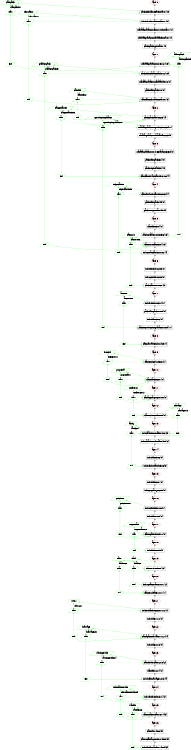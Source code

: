 digraph communication_graph {
	rankdir=BT;
	size="8,5;"
	layer_0 [ color="#ff0000" label="layer 0"];
	patch_infoClansInPatch_start_1 [ shape = rect label="patch_infoClansInPatch_start_1 [-3]" ];
	patch_infoClansInPatch_start_1 -> layer_0;
	indv_indvInformation_start_01 [ shape = rect label="indv_indvInformation_start_01 [-5]" ];
	indv_indvInformation_start_01 -> patch_infoClansInPatch_start_1;
	manada_guanacos_seasonSwitch_start_1 [ shape = rect label="manada_guanacos_seasonSwitch_start_1 [0]" ];
	manada_guanacos_seasonSwitch_start_1 -> indv_indvInformation_start_01;
	manada_guanacos_manadaInfo_start_1 [ shape = rect label="manada_guanacos_manadaInfo_start_1 [0]" ];
	manada_guanacos_manadaInfo_start_1 -> manada_guanacos_seasonSwitch_start_1;
	patch_patchtype_start_1 [ shape = rect label="patch_patchtype_start_1 [0]" ];
	patch_patchtype_start_1 -> manada_guanacos_manadaInfo_start_1;
	layer_1 [ color="#ff0000" label="layer 1"];
	layer_1 ->patch_patchtype_start_1;
	manada_guanacos_move_1_2 [ shape = rect label="manada_guanacos_move_1_2 [-15]" ];
	manada_guanacos_move_1_2 -> layer_1;
	patch_infoGuanacosPatch_1_2 [ shape = rect label="patch_infoGuanacosPatch_1_2 [-15]" ];
	patch_infoGuanacosPatch_1_2 -> manada_guanacos_move_1_2;
	manada_guanacos_manada_idle_1_2 [ shape = rect label="manada_guanacos_manada_idle_1_2 [0]" ];
	manada_guanacos_manada_idle_1_2 -> patch_infoGuanacosPatch_1_2;
	patch_idle_patch_1_2 [ shape = rect label="patch_idle_patch_1_2 [0]" ];
	patch_idle_patch_1_2 -> manada_guanacos_manada_idle_1_2;
	clan_clan_Information_start_01 [ shape = rect label="clan_clan_Information_start_01 [5]" ];
	clan_clan_Information_start_01 -> patch_idle_patch_1_2;
	layer_2 [ color="#ff0000" label="layer 2"];
	layer_2 ->clan_clan_Information_start_01;
	patch_patchcalories_2_3 [ shape = rect label="patch_patchcalories_2_3 [-4]" ];
	patch_patchcalories_2_3 -> layer_2;
	manada_guanacos_reproduccion_2_3 [ shape = rect label="manada_guanacos_reproduccion_2_3 [-17]" ];
	manada_guanacos_reproduccion_2_3 -> patch_patchcalories_2_3;
	manada_guanacos_manada_idle2_2_3 [ shape = rect label="manada_guanacos_manada_idle2_2_3 [0]" ];
	manada_guanacos_manada_idle2_2_3 -> manada_guanacos_reproduccion_2_3;
	layer_3 [ color="#ff0000" label="layer 3"];
	layer_3 ->manada_guanacos_manada_idle2_2_3;
	manada_guanacos_surviveGuanacos_3_end [ shape = rect label="manada_guanacos_surviveGuanacos_3_end [0]" ];
	manada_guanacos_surviveGuanacos_3_end -> layer_3;
	patch_idle_patch_3_4 [ shape = rect label="patch_idle_patch_3_4 [0]" ];
	patch_idle_patch_3_4 -> manada_guanacos_surviveGuanacos_3_end;
	patch_regenerate_3_4 [ shape = rect label="patch_regenerate_3_4 [0]" ];
	patch_regenerate_3_4 -> patch_idle_patch_3_4;
	clan_clan_extract_calories_01_02 [ shape = rect label="clan_clan_extract_calories_01_02 [4]" ];
	clan_clan_extract_calories_01_02 -> patch_regenerate_3_4;
	layer_4 [ color="#ff0000" label="layer 4"];
	layer_4 ->clan_clan_extract_calories_01_02;
	clan_distribute_calories_02_03 [ shape = rect label="clan_distribute_calories_02_03 [-4]" ];
	clan_distribute_calories_02_03 -> layer_4;
	patch_idle_patch_4_5 [ shape = rect label="patch_idle_patch_4_5 [0]" ];
	patch_idle_patch_4_5 -> clan_distribute_calories_02_03;
	patch_snregenerate_4_5 [ shape = rect label="patch_snregenerate_4_5 [0]" ];
	patch_snregenerate_4_5 -> patch_idle_patch_4_5;
	layer_5 [ color="#ff0000" label="layer 5"];
	layer_5 ->patch_snregenerate_4_5;
	clan_idle_03_04 [ shape = rect label="clan_idle_03_04 [0]" ];
	clan_idle_03_04 -> layer_5;
	patch_guanacos_move_5_6 [ shape = rect label="patch_guanacos_move_5_6 [15]" ];
	patch_guanacos_move_5_6 -> clan_idle_03_04;
	clan_move_clan_03_04 [ shape = rect label="clan_move_clan_03_04 [15]" ];
	clan_move_clan_03_04 -> patch_guanacos_move_5_6;
	indv_extractcalories_01_02 [ shape = rect label="indv_extractcalories_01_02 [4]" ];
	indv_extractcalories_01_02 -> clan_move_clan_03_04;
	layer_6 [ color="#ff0000" label="layer 6"];
	layer_6 ->indv_extractcalories_01_02;
	indv_idle_indv_02_03 [ shape = rect label="indv_idle_indv_02_03 [0]" ];
	indv_idle_indv_02_03 -> layer_6;
	indv_getolder_02_03 [ shape = rect label="indv_getolder_02_03 [0]" ];
	indv_getolder_02_03 -> indv_idle_indv_02_03;
	patch_clans_move_6_7 [ shape = rect label="patch_clans_move_6_7 [2]" ];
	patch_clans_move_6_7 -> indv_getolder_02_03;
	layer_7 [ color="#ff0000" label="layer 7"];
	layer_7 ->patch_clans_move_6_7;
	indv_freeIndv_03_04 [ shape = rect label="indv_freeIndv_03_04 [-1]" ];
	indv_freeIndv_03_04 -> layer_7;
	patch_idle_patch_7_end [ shape = rect label="patch_idle_patch_7_end [0]" ];
	patch_idle_patch_7_end -> indv_freeIndv_03_04;
	indv_idle_03_06 [ shape = rect label="indv_idle_03_06 [0]" ];
	indv_idle_03_06 -> patch_idle_patch_7_end;
	patch_reproduccion_guanacos_7_end [ shape = rect label="patch_reproduccion_guanacos_7_end [17]" ];
	patch_reproduccion_guanacos_7_end -> indv_idle_03_06;
	layer_8 [ color="#ff0000" label="layer 8"];
	layer_8 ->patch_reproduccion_guanacos_7_end;
	clan_marriable_indv_04_05 [ shape = rect label="clan_marriable_indv_04_05 [1]" ];
	clan_marriable_indv_04_05 -> layer_8;
	layer_9 [ color="#ff0000" label="layer 9"];
	layer_9 ->clan_marriable_indv_04_05;
	clan_send_girls_05_06 [ shape = rect label="clan_send_girls_05_06 [-1]" ];
	clan_send_girls_05_06 -> layer_9;
	layer_10 [ color="#ff0000" label="layer 10"];
	layer_10 ->clan_send_girls_05_06;
	clan_match_06_07 [ shape = rect label="clan_match_06_07 [0]" ];
	clan_match_06_07 -> layer_10;
	layer_11 [ color="#ff0000" label="layer 11"];
	layer_11 ->clan_match_06_07;
	clan_aceptar_prop_07_08 [ shape = rect label="clan_aceptar_prop_07_08 [0]" ];
	clan_aceptar_prop_07_08 -> layer_11;
	layer_12 [ color="#ff0000" label="layer 12"];
	layer_12 ->clan_aceptar_prop_07_08;
	clan_recive_conf_08_09 [ shape = rect label="clan_recive_conf_08_09 [0]" ];
	clan_recive_conf_08_09 -> layer_12;
	layer_13 [ color="#ff0000" label="layer 13"];
	layer_13 ->clan_recive_conf_08_09;
	indv_casamiento_male_04_06 [ shape = rect label="indv_casamiento_male_04_06 [-3]" ];
	indv_casamiento_male_04_06 -> layer_13;
	indv_casamiento_female_04_05 [ shape = rect label="indv_casamiento_female_04_05 [2]" ];
	indv_casamiento_female_04_05 -> indv_casamiento_male_04_06;
	layer_14 [ color="#ff0000" label="layer 14"];
	layer_14 ->indv_casamiento_female_04_05;
	indv_idle_05_06 [ shape = rect label="indv_idle_05_06 [0]" ];
	indv_idle_05_06 -> layer_14;
	indv_info_husband_05_06 [ shape = rect label="indv_info_husband_05_06 [3]" ];
	indv_info_husband_05_06 -> indv_idle_05_06;
	layer_15 [ color="#ff0000" label="layer 15"];
	layer_15 ->indv_info_husband_05_06;
	indv_idle_06_07 [ shape = rect label="indv_idle_06_07 [0]" ];
	indv_idle_06_07 -> layer_15;
	indv_pregnancy_06_09 [ shape = rect label="indv_pregnancy_06_09 [0]" ];
	indv_pregnancy_06_09 -> indv_idle_06_07;
	layer_16 [ color="#ff0000" label="layer 16"];
	layer_16 ->indv_pregnancy_06_09;
	indv_child_inf_07_08 [ shape = rect label="indv_child_inf_07_08 [-1]" ];
	indv_child_inf_07_08 -> layer_16;
	indv_idle_07_09 [ shape = rect label="indv_idle_07_09 [0]" ];
	indv_idle_07_09 -> indv_child_inf_07_08;
	layer_17 [ color="#ff0000" label="layer 17"];
	layer_17 ->indv_idle_07_09;
	clan_repartir_id_09_10 [ shape = rect label="clan_repartir_id_09_10 [0]" ];
	clan_repartir_id_09_10 -> layer_17;
	layer_18 [ color="#ff0000" label="layer 18"];
	layer_18 ->clan_repartir_id_09_10;
	indv_birth_08_09 [ shape = rect label="indv_birth_08_09 [1]" ];
	indv_birth_08_09 -> layer_18;
	layer_19 [ color="#ff0000" label="layer 19"];
	layer_19 ->indv_birth_08_09;
	indv_survive_09_10 [ shape = rect label="indv_survive_09_10 [-3]" ];
	indv_survive_09_10 -> layer_19;
	layer_20 [ color="#ff0000" label="layer 20"];
	layer_20 ->indv_survive_09_10;
	indv_update_status_10_11 [ shape = rect label="indv_update_status_10_11 [2]" ];
	indv_update_status_10_11 -> layer_20;
	clan_new_leader_10_11 [ shape = rect label="clan_new_leader_10_11 [1]" ];
	clan_new_leader_10_11 -> indv_update_status_10_11;
	layer_21 [ color="#ff0000" label="layer 21"];
	layer_21 ->clan_new_leader_10_11;
	indv_husband_request_11_12 [ shape = rect label="indv_husband_request_11_12 [-1]" ];
	indv_husband_request_11_12 -> layer_21;
	indv_idle_11_12 [ shape = rect label="indv_idle_11_12 [0]" ];
	indv_idle_11_12 -> indv_husband_request_11_12;
	layer_22 [ color="#ff0000" label="layer 22"];
	layer_22 ->indv_idle_11_12;
	clan_again_marriable_11_12 [ shape = rect label="clan_again_marriable_11_12 [-4]" ];
	clan_again_marriable_11_12 -> layer_22;
	indv_idle_12_13 [ shape = rect label="indv_idle_12_13 [0]" ];
	indv_idle_12_13 -> clan_again_marriable_11_12;
	layer_23 [ color="#ff0000" label="layer 23"];
	layer_23 ->indv_idle_12_13;
	clan_dividir_clan_12_13 [ shape = rect label="clan_dividir_clan_12_13 [-2]" ];
	clan_dividir_clan_12_13 -> layer_23;
	clan_idle_12_14 [ shape = rect label="clan_idle_12_14 [0]" ];
	clan_idle_12_14 -> clan_dividir_clan_12_13;
	indv_local_marriage_12_13 [ shape = rect label="indv_local_marriage_12_13 [4]" ];
	indv_local_marriage_12_13 -> clan_idle_12_14;
	layer_24 [ color="#ff0000" label="layer 24"];
	layer_24 ->indv_local_marriage_12_13;
	indv_dividir_info_13_14 [ shape = rect label="indv_dividir_info_13_14 [2]" ];
	indv_dividir_info_13_14 -> layer_24;
	layer_25 [ color="#ff0000" label="layer 25"];
	layer_25 ->indv_dividir_info_13_14;
	clan_creacion_clan_13_14 [ shape = rect label="clan_creacion_clan_13_14 [-3]" ];
	clan_creacion_clan_13_14 -> layer_25;
	layer_26 [ color="#ff0000" label="layer 26"];
	layer_26 ->clan_creacion_clan_13_14;
	clan_idle_14_end [ shape = rect label="clan_idle_14_end [0]" ];
	clan_idle_14_end -> layer_26;
	clan_vocabulary_review_14_end [ shape = rect label="clan_vocabulary_review_14_end [0]" ];
	clan_vocabulary_review_14_end -> clan_idle_14_end;
	indv_dividir_transfer_14_end [ shape = rect label="indv_dividir_transfer_14_end [3]" ];
	indv_dividir_transfer_14_end -> clan_vocabulary_review_14_end;
	information_message [ label = "information" color="#00ff00" shape = parallelogram];
	information_message_sync_start_0 [ label = "start" color="#00ff00" shape = parallelogram];
	information_message_sync_start_0 -> information_message [ color="#00ff00" label="information_1"];
	{ rank=same; indv_indvInformation_start_01; information_message_sync_start_0; }
	information_message_sync_end_0 [ label = "end" color="#00ff00" shape = parallelogram];
	information_message_sync_end_0 -> information_message_sync_start_0 [ color="#00ff00" ];
	information_message_sync_end_0 -> clan_clan_Information_start_01 [ color="#00ff00" constraint=false ];
	information_message_sync_start_0 -> indv_indvInformation_start_01 [ color="#00ff00", constraint=false, style=dashed ];
	{ rank=same; clan_clan_Information_start_01; information_message_sync_end_0; }
	indgetcalories_message [ label = "indgetcalories" color="#00ff00" shape = parallelogram];
	indgetcalories_message_sync_start_0 [ label = "start" color="#00ff00" shape = parallelogram];
	indgetcalories_message_sync_start_0 -> indgetcalories_message [ color="#00ff00" label="indgetcalories_5"];
	{ rank=same; clan_distribute_calories_02_03; indgetcalories_message_sync_start_0; }
	indgetcalories_message_sync_end_0 [ label = "end" color="#00ff00" shape = parallelogram];
	indgetcalories_message_sync_end_0 -> indgetcalories_message_sync_start_0 [ color="#00ff00" ];
	indgetcalories_message_sync_end_0 -> indv_extractcalories_01_02 [ color="#00ff00" constraint=false ];
	indgetcalories_message_sync_start_0 -> clan_distribute_calories_02_03 [ color="#00ff00", constraint=false, style=dashed ];
	{ rank=same; indv_extractcalories_01_02; indgetcalories_message_sync_end_0; }
	leader_message [ label = "leader" color="#00ff00" shape = parallelogram];
	leader_message_sync_start_0 [ label = "start" color="#00ff00" shape = parallelogram];
	leader_message_sync_start_0 -> leader_message [ color="#00ff00" label="leader_20"];
	{ rank=same; indv_survive_09_10; leader_message_sync_start_0; }
	leader_message_sync_end_0 [ label = "end" color="#00ff00" shape = parallelogram];
	leader_message_sync_end_0 -> leader_message_sync_start_0 [ color="#00ff00" ];
	leader_message_sync_end_0 -> clan_new_leader_10_11 [ color="#00ff00" constraint=false ];
	leader_message_sync_start_0 -> indv_survive_09_10 [ color="#00ff00", constraint=false, style=dashed ];
	{ rank=same; clan_new_leader_10_11; leader_message_sync_end_0; }
	ancestor_message [ label = "ancestor" color="#00ff00" shape = parallelogram];
	ancestor_message_sync_start_0 [ label = "start" color="#00ff00" shape = parallelogram];
	ancestor_message_sync_start_0 -> ancestor_message [ color="#00ff00" label="ancestor_8"];
	{ rank=same; indv_freeIndv_03_04; ancestor_message_sync_start_0; }
	ancestor_message_sync_end_0 [ label = "end" color="#00ff00" shape = parallelogram];
	ancestor_message_sync_end_0 -> ancestor_message_sync_start_0 [ color="#00ff00" ];
	ancestor_message_sync_end_0 -> clan_marriable_indv_04_05 [ color="#00ff00" constraint=false ];
	ancestor_message_sync_start_0 -> indv_freeIndv_03_04 [ color="#00ff00", constraint=false, style=dashed ];
	{ rank=same; clan_marriable_indv_04_05; ancestor_message_sync_end_0; }
	peticionID_message [ label = "peticionID" color="#00ff00" shape = parallelogram];
	peticionID_message_sync_start_0 [ label = "start" color="#00ff00" shape = parallelogram];
	peticionID_message_sync_start_0 -> peticionID_message [ color="#00ff00" label="peticionID_17"];
	{ rank=same; indv_child_inf_07_08; peticionID_message_sync_start_0; }
	peticionID_message_sync_end_0 [ label = "end" color="#00ff00" shape = parallelogram];
	peticionID_message_sync_end_0 -> peticionID_message_sync_start_0 [ color="#00ff00" ];
	peticionID_message_sync_end_0 -> clan_repartir_id_09_10 [ color="#00ff00" constraint=false ];
	peticionID_message_sync_start_0 -> indv_child_inf_07_08 [ color="#00ff00", constraint=false, style=dashed ];
	{ rank=same; clan_repartir_id_09_10; peticionID_message_sync_end_0; }
	family_message [ label = "family" color="#00ff00" shape = parallelogram];
	family_message_sync_start_0 [ label = "start" color="#00ff00" shape = parallelogram];
	family_message_sync_start_0 -> family_message [ color="#00ff00" label="family_14"];
	{ rank=same; indv_casamiento_male_04_06; family_message_sync_start_0; }
	family_message_sync_end_0 [ label = "end" color="#00ff00" shape = parallelogram];
	family_message_sync_end_0 -> family_message_sync_start_0 [ color="#00ff00" ];
	family_message_sync_end_0 -> indv_info_husband_05_06 [ color="#00ff00" constraint=false ];
	family_message_sync_start_0 -> indv_casamiento_male_04_06 [ color="#00ff00", constraint=false, style=dashed ];
	{ rank=same; indv_info_husband_05_06; family_message_sync_end_0; }
	death_message [ label = "death" color="#00ff00" shape = parallelogram];
	death_message_sync_start_0 [ label = "start" color="#00ff00" shape = parallelogram];
	death_message_sync_start_0 -> death_message [ color="#00ff00" label="death_20"];
	{ rank=same; indv_survive_09_10; death_message_sync_start_0; }
	death_message_sync_end_0 [ label = "end" color="#00ff00" shape = parallelogram];
	death_message_sync_end_0 -> death_message_sync_start_0 [ color="#00ff00" ];
	death_message_sync_end_0 -> indv_update_status_10_11 [ color="#00ff00" constraint=false ];
	death_message_sync_start_0 -> indv_survive_09_10 [ color="#00ff00", constraint=false, style=dashed ];
	{ rank=same; indv_update_status_10_11; death_message_sync_end_0; }
	widow_message [ label = "widow" color="#00ff00" shape = parallelogram];
	widow_message_sync_start_0 [ label = "start" color="#00ff00" shape = parallelogram];
	widow_message_sync_start_0 -> widow_message [ color="#00ff00" label="widow_22"];
	{ rank=same; indv_husband_request_11_12; widow_message_sync_start_0; }
	widow_message_sync_end_0 [ label = "end" color="#00ff00" shape = parallelogram];
	widow_message_sync_end_0 -> widow_message_sync_start_0 [ color="#00ff00" ];
	widow_message_sync_end_0 -> clan_again_marriable_11_12 [ color="#00ff00" constraint=false ];
	widow_message_sync_start_0 -> indv_husband_request_11_12 [ color="#00ff00", constraint=false, style=dashed ];
	{ rank=same; clan_again_marriable_11_12; widow_message_sync_end_0; }
	informationDivide_message [ label = "informationDivide" color="#00ff00" shape = parallelogram];
	informationDivide_message_sync_start_0 [ label = "start" color="#00ff00" shape = parallelogram];
	informationDivide_message_sync_start_0 -> informationDivide_message [ color="#00ff00" label="informationDivide_25"];
	{ rank=same; indv_dividir_info_13_14; informationDivide_message_sync_start_0; }
	informationDivide_message_sync_end_0 [ label = "end" color="#00ff00" shape = parallelogram];
	informationDivide_message_sync_end_0 -> informationDivide_message_sync_start_0 [ color="#00ff00" ];
	informationDivide_message_sync_end_0 -> clan_creacion_clan_13_14 [ color="#00ff00" constraint=false ];
	informationDivide_message_sync_start_0 -> indv_dividir_info_13_14 [ color="#00ff00", constraint=false, style=dashed ];
	{ rank=same; clan_creacion_clan_13_14; informationDivide_message_sync_end_0; }
	clan_info_message [ label = "clan_info" color="#00ff00" shape = parallelogram];
	clan_info_message_sync_start_0 [ label = "start" color="#00ff00" shape = parallelogram];
	clan_info_message_sync_start_0 -> clan_info_message [ color="#00ff00" label="clan_info_2"];
	{ rank=same; clan_clan_Information_start_01; clan_info_message_sync_start_0; }
	clan_info_message_sync_end_0 [ label = "end" color="#00ff00" shape = parallelogram];
	clan_info_message_sync_end_0 -> clan_info_message_sync_start_0 [ color="#00ff00" ];
	clan_info_message_sync_end_0 -> patch_patchcalories_2_3 [ color="#00ff00" constraint=false ];
	clan_info_message_sync_start_0 -> clan_clan_Information_start_01 [ color="#00ff00", constraint=false, style=dashed ];
	{ rank=same; patch_patchcalories_2_3; clan_info_message_sync_end_0; }
	clangetcalories_message [ label = "clangetcalories" color="#00ff00" shape = parallelogram];
	clangetcalories_message_sync_start_0 [ label = "start" color="#00ff00" shape = parallelogram];
	clangetcalories_message_sync_start_0 -> clangetcalories_message [ color="#00ff00" label="clangetcalories_3"];
	{ rank=same; patch_patchcalories_2_3; clangetcalories_message_sync_start_0; }
	clangetcalories_message_sync_end_0 [ label = "end" color="#00ff00" shape = parallelogram];
	clangetcalories_message_sync_end_0 -> clangetcalories_message_sync_start_0 [ color="#00ff00" ];
	clangetcalories_message_sync_end_0 -> clan_clan_extract_calories_01_02 [ color="#00ff00" constraint=false ];
	clangetcalories_message_sync_start_0 -> patch_patchcalories_2_3 [ color="#00ff00", constraint=false, style=dashed ];
	{ rank=same; clan_clan_extract_calories_01_02; clangetcalories_message_sync_end_0; }
	freeGirls_message [ label = "freeGirls" color="#00ff00" shape = parallelogram];
	freeGirls_message_sync_start_0 [ label = "start" color="#00ff00" shape = parallelogram];
	freeGirls_message_sync_start_0 -> freeGirls_message [ color="#00ff00" label="freeGirls_10"];
	{ rank=same; clan_send_girls_05_06; freeGirls_message_sync_start_0; }
	freeGirls_message_sync_end_0 [ label = "end" color="#00ff00" shape = parallelogram];
	freeGirls_message_sync_end_0 -> freeGirls_message_sync_start_0 [ color="#00ff00" ];
	freeGirls_message_sync_end_0 -> clan_match_06_07 [ color="#00ff00" constraint=false ];
	freeGirls_message_sync_start_0 -> clan_send_girls_05_06 [ color="#00ff00", constraint=false, style=dashed ];
	{ rank=same; clan_match_06_07; freeGirls_message_sync_end_0; }
	propuesta_message [ label = "propuesta" color="#00ff00" shape = parallelogram];
	propuesta_message_sync_start_0 [ label = "start" color="#00ff00" shape = parallelogram];
	propuesta_message_sync_start_0 -> propuesta_message [ color="#00ff00" label="propuesta_11"];
	{ rank=same; clan_match_06_07; propuesta_message_sync_start_0; }
	propuesta_message_sync_end_0 [ label = "end" color="#00ff00" shape = parallelogram];
	propuesta_message_sync_end_0 -> propuesta_message_sync_start_0 [ color="#00ff00" ];
	propuesta_message_sync_end_0 -> clan_aceptar_prop_07_08 [ color="#00ff00" constraint=false ];
	propuesta_message_sync_start_0 -> clan_match_06_07 [ color="#00ff00", constraint=false, style=dashed ];
	{ rank=same; clan_aceptar_prop_07_08; propuesta_message_sync_end_0; }
	confirProp_message [ label = "confirProp" color="#00ff00" shape = parallelogram];
	confirProp_message_sync_start_0 [ label = "start" color="#00ff00" shape = parallelogram];
	confirProp_message_sync_start_0 -> confirProp_message [ color="#00ff00" label="confirProp_12"];
	{ rank=same; clan_aceptar_prop_07_08; confirProp_message_sync_start_0; }
	confirProp_message_sync_end_0 [ label = "end" color="#00ff00" shape = parallelogram];
	confirProp_message_sync_end_0 -> confirProp_message_sync_start_0 [ color="#00ff00" ];
	confirProp_message_sync_end_0 -> clan_recive_conf_08_09 [ color="#00ff00" constraint=false ];
	confirProp_message_sync_start_0 -> clan_aceptar_prop_07_08 [ color="#00ff00", constraint=false, style=dashed ];
	{ rank=same; clan_recive_conf_08_09; confirProp_message_sync_end_0; }
	marriage_message [ label = "marriage" color="#00ff00" shape = parallelogram];
	marriage_message_sync_start_0 [ label = "start" color="#00ff00" shape = parallelogram];
	marriage_message_sync_start_0 -> marriage_message [ color="#00ff00" label="marriage_13"];
	{ rank=same; clan_recive_conf_08_09; marriage_message_sync_start_0; }
	marriage_message_sync_end_0 [ label = "end" color="#00ff00" shape = parallelogram];
	marriage_message_sync_end_0 -> marriage_message_sync_start_0 [ color="#00ff00" ];
	marriage_message_sync_end_0 -> indv_casamiento_female_04_05 [ color="#00ff00" constraint=false ];
	marriage_message_sync_end_0 -> indv_casamiento_male_04_06 [ color="#00ff00" constraint=false ];
	marriage_message_sync_start_0 -> clan_recive_conf_08_09 [ color="#00ff00", constraint=false, style=dashed ];
	{ rank=same; indv_casamiento_male_04_06; marriage_message_sync_end_0; }
	respuestaID_message [ label = "respuestaID" color="#00ff00" shape = parallelogram];
	respuestaID_message_sync_start_0 [ label = "start" color="#00ff00" shape = parallelogram];
	respuestaID_message_sync_start_0 -> respuestaID_message [ color="#00ff00" label="respuestaID_18"];
	{ rank=same; clan_repartir_id_09_10; respuestaID_message_sync_start_0; }
	respuestaID_message_sync_end_0 [ label = "end" color="#00ff00" shape = parallelogram];
	respuestaID_message_sync_end_0 -> respuestaID_message_sync_start_0 [ color="#00ff00" ];
	respuestaID_message_sync_end_0 -> indv_birth_08_09 [ color="#00ff00" constraint=false ];
	respuestaID_message_sync_start_0 -> clan_repartir_id_09_10 [ color="#00ff00", constraint=false, style=dashed ];
	{ rank=same; indv_birth_08_09; respuestaID_message_sync_end_0; }
	lmarriage_message [ label = "lmarriage" color="#00ff00" shape = parallelogram];
	lmarriage_message_sync_start_0 [ label = "start" color="#00ff00" shape = parallelogram];
	lmarriage_message_sync_start_0 -> lmarriage_message [ color="#00ff00" label="lmarriage_23"];
	{ rank=same; clan_again_marriable_11_12; lmarriage_message_sync_start_0; }
	lmarriage_message_sync_end_0 [ label = "end" color="#00ff00" shape = parallelogram];
	lmarriage_message_sync_end_0 -> lmarriage_message_sync_start_0 [ color="#00ff00" ];
	lmarriage_message_sync_end_0 -> indv_local_marriage_12_13 [ color="#00ff00" constraint=false ];
	lmarriage_message_sync_start_0 -> clan_again_marriable_11_12 [ color="#00ff00", constraint=false, style=dashed ];
	{ rank=same; indv_local_marriage_12_13; lmarriage_message_sync_end_0; }
	warningDivide_message [ label = "warningDivide" color="#00ff00" shape = parallelogram];
	warningDivide_message_sync_start_0 [ label = "start" color="#00ff00" shape = parallelogram];
	warningDivide_message_sync_start_0 -> warningDivide_message [ color="#00ff00" label="warningDivide_24"];
	{ rank=same; clan_dividir_clan_12_13; warningDivide_message_sync_start_0; }
	warningDivide_message_sync_end_0 [ label = "end" color="#00ff00" shape = parallelogram];
	warningDivide_message_sync_end_0 -> warningDivide_message_sync_start_0 [ color="#00ff00" ];
	warningDivide_message_sync_end_0 -> indv_dividir_info_13_14 [ color="#00ff00" constraint=false ];
	warningDivide_message_sync_start_0 -> clan_dividir_clan_12_13 [ color="#00ff00", constraint=false, style=dashed ];
	{ rank=same; indv_dividir_info_13_14; warningDivide_message_sync_end_0; }
	transfer_message [ label = "transfer" color="#00ff00" shape = parallelogram];
	transfer_message_sync_start_0 [ label = "start" color="#00ff00" shape = parallelogram];
	transfer_message_sync_start_0 -> transfer_message [ color="#00ff00" label="transfer_26"];
	{ rank=same; clan_creacion_clan_13_14; transfer_message_sync_start_0; }
	transfer_message_sync_end_0 [ label = "end" color="#00ff00" shape = parallelogram];
	transfer_message_sync_end_0 -> transfer_message_sync_start_0 [ color="#00ff00" ];
	transfer_message_sync_end_0 -> indv_dividir_transfer_14_end [ color="#00ff00" constraint=false ];
	transfer_message_sync_start_0 -> clan_creacion_clan_13_14 [ color="#00ff00", constraint=false, style=dashed ];
	{ rank=same; indv_dividir_transfer_14_end; transfer_message_sync_end_0; }
	clanmove_message [ label = "clanmove" color="#00ff00" shape = parallelogram];
	clanmove_message_sync_start_0 [ label = "start" color="#00ff00" shape = parallelogram];
	clanmove_message_sync_start_0 -> clanmove_message [ color="#00ff00" label="clanmove_6"];
	{ rank=same; clan_move_clan_03_04; clanmove_message_sync_start_0; }
	clanmove_message_sync_end_0 [ label = "end" color="#00ff00" shape = parallelogram];
	clanmove_message_sync_end_0 -> clanmove_message_sync_start_0 [ color="#00ff00" ];
	clanmove_message_sync_end_0 -> patch_clans_move_6_7 [ color="#00ff00" constraint=false ];
	clanmove_message_sync_start_0 -> clan_move_clan_03_04 [ color="#00ff00", constraint=false, style=dashed ];
	{ rank=same; patch_clans_move_6_7; clanmove_message_sync_end_0; }
	clanspatch_message [ label = "clanspatch" color="#00ff00" shape = parallelogram];
	clanspatch_message_sync_start_0 [ label = "start" color="#00ff00" shape = parallelogram];
	clanspatch_message_sync_start_0 -> clanspatch_message [ color="#00ff00" label="clanspatch_1"];
	{ rank=same; patch_infoClansInPatch_start_1; clanspatch_message_sync_start_0; }
	clanspatch_message_sync_end_0 [ label = "end" color="#00ff00" shape = parallelogram];
	clanspatch_message_sync_end_0 -> clanspatch_message_sync_start_0 [ color="#00ff00" ];
	clanspatch_message_sync_end_0 -> manada_guanacos_move_1_2 [ color="#00ff00" constraint=false ];
	clanspatch_message_sync_start_0 -> patch_infoClansInPatch_start_1 [ color="#00ff00", constraint=false, style=dashed ];
	{ rank=same; manada_guanacos_move_1_2; clanspatch_message_sync_end_0; }
	guanacospatch_message [ label = "guanacospatch" color="#00ff00" shape = parallelogram];
	guanacospatch_message_sync_start_0 [ label = "start" color="#00ff00" shape = parallelogram];
	guanacospatch_message_sync_start_0 -> guanacospatch_message [ color="#00ff00" label="guanacospatch_5"];
	{ rank=same; patch_infoGuanacosPatch_1_2; guanacospatch_message_sync_start_0; }
	guanacospatch_message_sync_end_0 [ label = "end" color="#00ff00" shape = parallelogram];
	guanacospatch_message_sync_end_0 -> guanacospatch_message_sync_start_0 [ color="#00ff00" ];
	guanacospatch_message_sync_end_0 -> clan_move_clan_03_04 [ color="#00ff00" constraint=false ];
	guanacospatch_message_sync_start_0 -> patch_infoGuanacosPatch_1_2 [ color="#00ff00", constraint=false, style=dashed ];
	{ rank=same; clan_move_clan_03_04; guanacospatch_message_sync_end_0; }
	adultospatch_message [ label = "adultospatch" color="#00ff00" shape = parallelogram];
	adultospatch_message_sync_start_0 [ label = "start" color="#00ff00" shape = parallelogram];
	adultospatch_message_sync_start_0 -> adultospatch_message [ color="#00ff00" label="adultospatch_5"];
	{ rank=same; manada_guanacos_move_1_2; adultospatch_message_sync_start_0; }
	adultospatch_message_sync_end_0 [ label = "end" color="#00ff00" shape = parallelogram];
	adultospatch_message_sync_end_0 -> adultospatch_message_sync_start_0 [ color="#00ff00" ];
	adultospatch_message_sync_end_0 -> patch_guanacos_move_5_6 [ color="#00ff00" constraint=false ];
	adultospatch_message_sync_start_0 -> manada_guanacos_move_1_2 [ color="#00ff00", constraint=false, style=dashed ];
	{ rank=same; patch_guanacos_move_5_6; adultospatch_message_sync_end_0; }
	reproduccionguanacos_message [ label = "reproduccionguanacos" color="#00ff00" shape = parallelogram];
	reproduccionguanacos_message_sync_start_0 [ label = "start" color="#00ff00" shape = parallelogram];
	reproduccionguanacos_message_sync_start_0 -> reproduccionguanacos_message [ color="#00ff00" label="reproduccionguanacos_7"];
	{ rank=same; manada_guanacos_reproduccion_2_3; reproduccionguanacos_message_sync_start_0; }
	reproduccionguanacos_message_sync_end_0 [ label = "end" color="#00ff00" shape = parallelogram];
	reproduccionguanacos_message_sync_end_0 -> reproduccionguanacos_message_sync_start_0 [ color="#00ff00" ];
	reproduccionguanacos_message_sync_end_0 -> patch_reproduccion_guanacos_7_end [ color="#00ff00" constraint=false ];
	reproduccionguanacos_message_sync_start_0 -> manada_guanacos_reproduccion_2_3 [ color="#00ff00", constraint=false, style=dashed ];
	{ rank=same; patch_reproduccion_guanacos_7_end; reproduccionguanacos_message_sync_end_0; }
	indv_indvInformation_start_01 -> information_message [ color="#00ff00" constraint=false ];
	indv_freeIndv_03_04 -> ancestor_message [ color="#00ff00" constraint=false ];
	indv_casamiento_male_04_06 -> family_message [ color="#00ff00" constraint=false ];
	indv_child_inf_07_08 -> peticionID_message [ color="#00ff00" constraint=false ];
	indv_survive_09_10 -> leader_message [ color="#00ff00" constraint=false ];
	indv_survive_09_10 -> death_message [ color="#00ff00" constraint=false ];
	indv_husband_request_11_12 -> widow_message [ color="#00ff00" constraint=false ];
	indv_dividir_info_13_14 -> informationDivide_message [ color="#00ff00" constraint=false ];
	clan_clan_Information_start_01 -> clan_info_message [ color="#00ff00" constraint=false ];
	clan_distribute_calories_02_03 -> indgetcalories_message [ color="#00ff00" constraint=false ];
	clan_move_clan_03_04 -> clanmove_message [ color="#00ff00" constraint=false ];
	clan_send_girls_05_06 -> freeGirls_message [ color="#00ff00" constraint=false ];
	clan_match_06_07 -> propuesta_message [ color="#00ff00" constraint=false ];
	clan_aceptar_prop_07_08 -> confirProp_message [ color="#00ff00" constraint=false ];
	clan_recive_conf_08_09 -> marriage_message [ color="#00ff00" constraint=false ];
	clan_repartir_id_09_10 -> respuestaID_message [ color="#00ff00" constraint=false ];
	clan_again_marriable_11_12 -> lmarriage_message [ color="#00ff00" constraint=false ];
	clan_dividir_clan_12_13 -> warningDivide_message [ color="#00ff00" constraint=false ];
	clan_creacion_clan_13_14 -> transfer_message [ color="#00ff00" constraint=false ];
	patch_infoClansInPatch_start_1 -> clanspatch_message [ color="#00ff00" constraint=false ];
	patch_infoGuanacosPatch_1_2 -> guanacospatch_message [ color="#00ff00" constraint=false ];
	patch_patchcalories_2_3 -> clangetcalories_message [ color="#00ff00" constraint=false ];
	manada_guanacos_move_1_2 -> adultospatch_message [ color="#00ff00" constraint=false ];
	manada_guanacos_reproduccion_2_3 -> reproduccionguanacos_message [ color="#00ff00" constraint=false ];
}